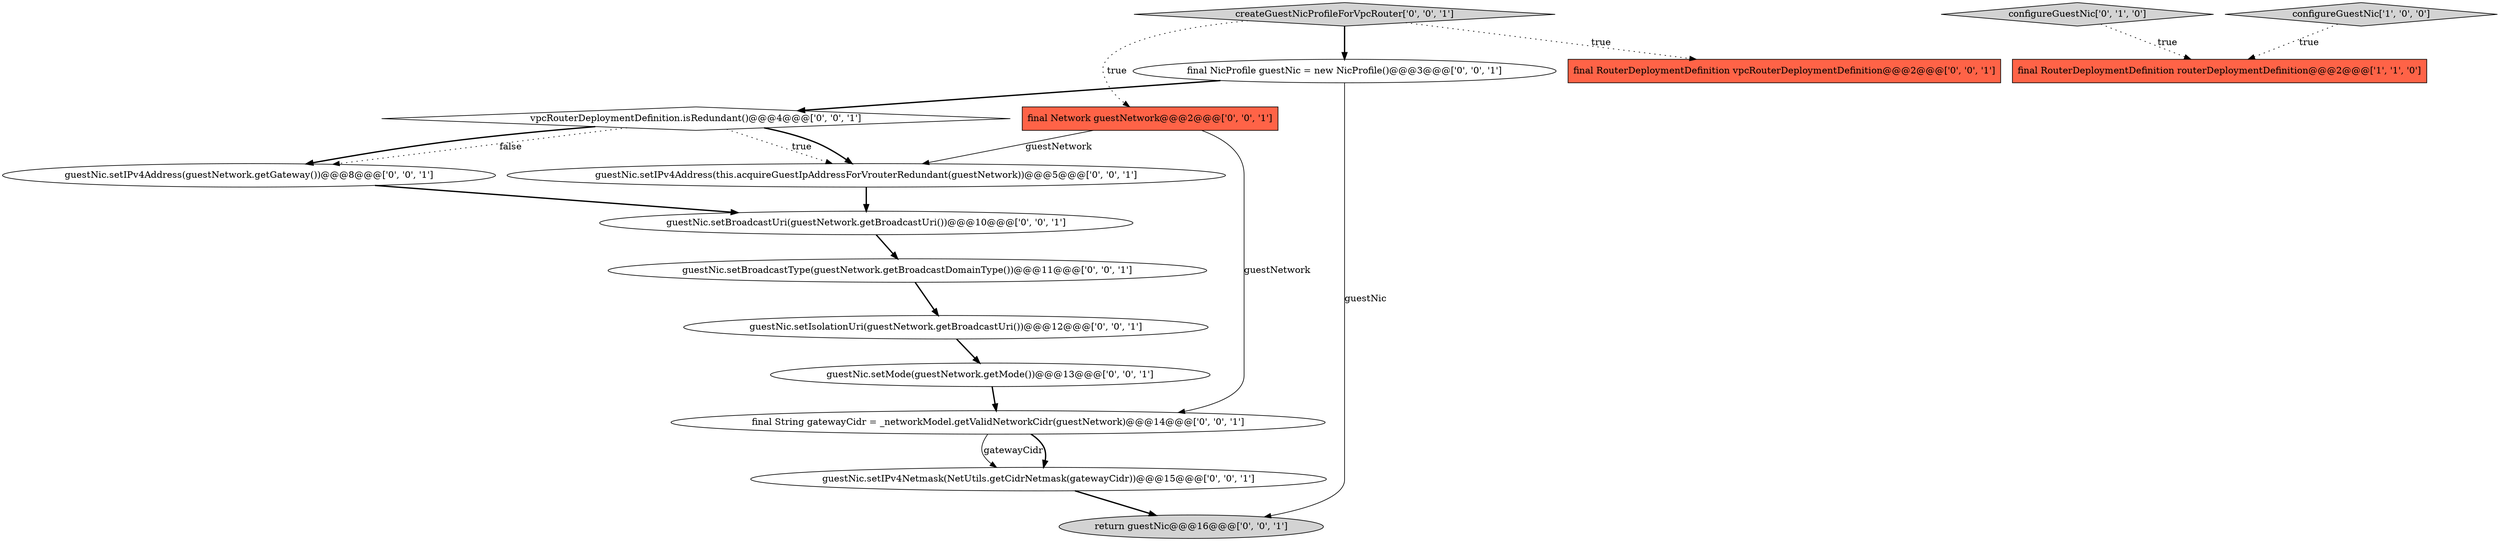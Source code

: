 digraph {
16 [style = filled, label = "guestNic.setIPv4Netmask(NetUtils.getCidrNetmask(gatewayCidr))@@@15@@@['0', '0', '1']", fillcolor = white, shape = ellipse image = "AAA0AAABBB3BBB"];
12 [style = filled, label = "guestNic.setBroadcastUri(guestNetwork.getBroadcastUri())@@@10@@@['0', '0', '1']", fillcolor = white, shape = ellipse image = "AAA0AAABBB3BBB"];
6 [style = filled, label = "guestNic.setMode(guestNetwork.getMode())@@@13@@@['0', '0', '1']", fillcolor = white, shape = ellipse image = "AAA0AAABBB3BBB"];
8 [style = filled, label = "return guestNic@@@16@@@['0', '0', '1']", fillcolor = lightgray, shape = ellipse image = "AAA0AAABBB3BBB"];
9 [style = filled, label = "guestNic.setBroadcastType(guestNetwork.getBroadcastDomainType())@@@11@@@['0', '0', '1']", fillcolor = white, shape = ellipse image = "AAA0AAABBB3BBB"];
3 [style = filled, label = "final RouterDeploymentDefinition vpcRouterDeploymentDefinition@@@2@@@['0', '0', '1']", fillcolor = tomato, shape = box image = "AAA0AAABBB3BBB"];
1 [style = filled, label = "final RouterDeploymentDefinition routerDeploymentDefinition@@@2@@@['1', '1', '0']", fillcolor = tomato, shape = box image = "AAA0AAABBB1BBB"];
2 [style = filled, label = "configureGuestNic['0', '1', '0']", fillcolor = lightgray, shape = diamond image = "AAA0AAABBB2BBB"];
5 [style = filled, label = "vpcRouterDeploymentDefinition.isRedundant()@@@4@@@['0', '0', '1']", fillcolor = white, shape = diamond image = "AAA0AAABBB3BBB"];
4 [style = filled, label = "final Network guestNetwork@@@2@@@['0', '0', '1']", fillcolor = tomato, shape = box image = "AAA0AAABBB3BBB"];
7 [style = filled, label = "final NicProfile guestNic = new NicProfile()@@@3@@@['0', '0', '1']", fillcolor = white, shape = ellipse image = "AAA0AAABBB3BBB"];
13 [style = filled, label = "createGuestNicProfileForVpcRouter['0', '0', '1']", fillcolor = lightgray, shape = diamond image = "AAA0AAABBB3BBB"];
15 [style = filled, label = "guestNic.setIPv4Address(guestNetwork.getGateway())@@@8@@@['0', '0', '1']", fillcolor = white, shape = ellipse image = "AAA0AAABBB3BBB"];
11 [style = filled, label = "guestNic.setIPv4Address(this.acquireGuestIpAddressForVrouterRedundant(guestNetwork))@@@5@@@['0', '0', '1']", fillcolor = white, shape = ellipse image = "AAA0AAABBB3BBB"];
0 [style = filled, label = "configureGuestNic['1', '0', '0']", fillcolor = lightgray, shape = diamond image = "AAA0AAABBB1BBB"];
14 [style = filled, label = "final String gatewayCidr = _networkModel.getValidNetworkCidr(guestNetwork)@@@14@@@['0', '0', '1']", fillcolor = white, shape = ellipse image = "AAA0AAABBB3BBB"];
10 [style = filled, label = "guestNic.setIsolationUri(guestNetwork.getBroadcastUri())@@@12@@@['0', '0', '1']", fillcolor = white, shape = ellipse image = "AAA0AAABBB3BBB"];
0->1 [style = dotted, label="true"];
5->11 [style = dotted, label="true"];
13->4 [style = dotted, label="true"];
11->12 [style = bold, label=""];
13->7 [style = bold, label=""];
10->6 [style = bold, label=""];
14->16 [style = solid, label="gatewayCidr"];
14->16 [style = bold, label=""];
15->12 [style = bold, label=""];
7->8 [style = solid, label="guestNic"];
16->8 [style = bold, label=""];
4->14 [style = solid, label="guestNetwork"];
5->15 [style = dotted, label="false"];
4->11 [style = solid, label="guestNetwork"];
12->9 [style = bold, label=""];
2->1 [style = dotted, label="true"];
6->14 [style = bold, label=""];
5->11 [style = bold, label=""];
13->3 [style = dotted, label="true"];
7->5 [style = bold, label=""];
5->15 [style = bold, label=""];
9->10 [style = bold, label=""];
}
